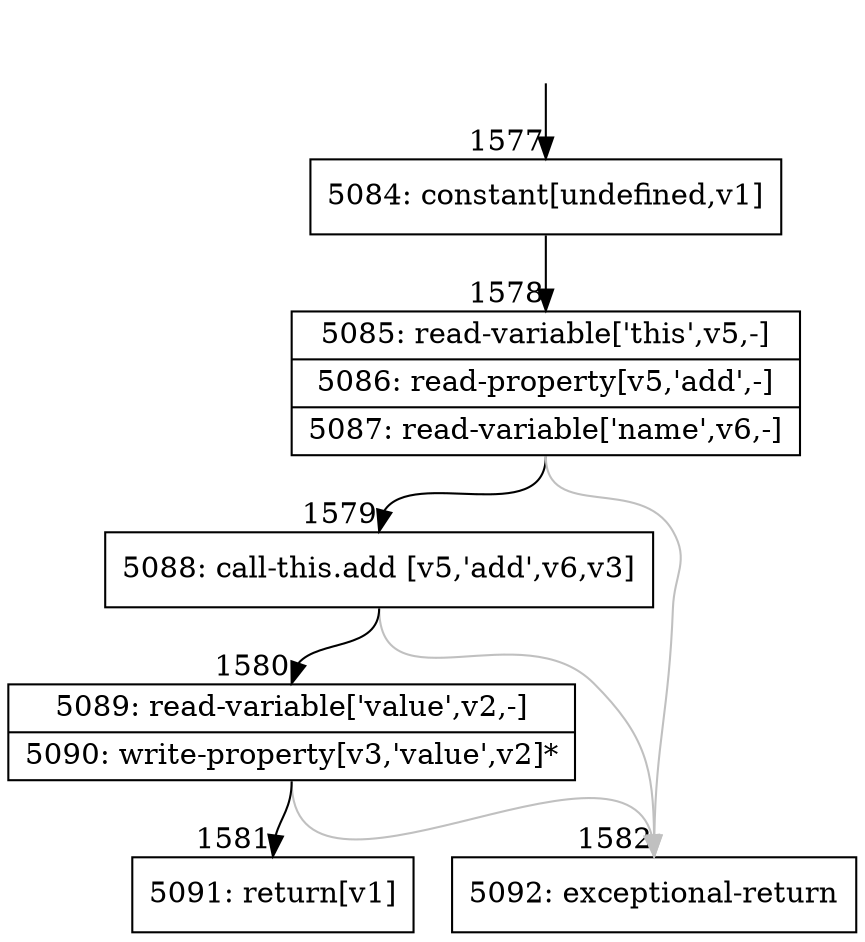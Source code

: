 digraph {
rankdir="TD"
BB_entry119[shape=none,label=""];
BB_entry119 -> BB1577 [tailport=s, headport=n, headlabel="    1577"]
BB1577 [shape=record label="{5084: constant[undefined,v1]}" ] 
BB1577 -> BB1578 [tailport=s, headport=n, headlabel="      1578"]
BB1578 [shape=record label="{5085: read-variable['this',v5,-]|5086: read-property[v5,'add',-]|5087: read-variable['name',v6,-]}" ] 
BB1578 -> BB1579 [tailport=s, headport=n, headlabel="      1579"]
BB1578 -> BB1582 [tailport=s, headport=n, color=gray, headlabel="      1582"]
BB1579 [shape=record label="{5088: call-this.add [v5,'add',v6,v3]}" ] 
BB1579 -> BB1580 [tailport=s, headport=n, headlabel="      1580"]
BB1579 -> BB1582 [tailport=s, headport=n, color=gray]
BB1580 [shape=record label="{5089: read-variable['value',v2,-]|5090: write-property[v3,'value',v2]*}" ] 
BB1580 -> BB1581 [tailport=s, headport=n, headlabel="      1581"]
BB1580 -> BB1582 [tailport=s, headport=n, color=gray]
BB1581 [shape=record label="{5091: return[v1]}" ] 
BB1582 [shape=record label="{5092: exceptional-return}" ] 
//#$~ 2097
}
